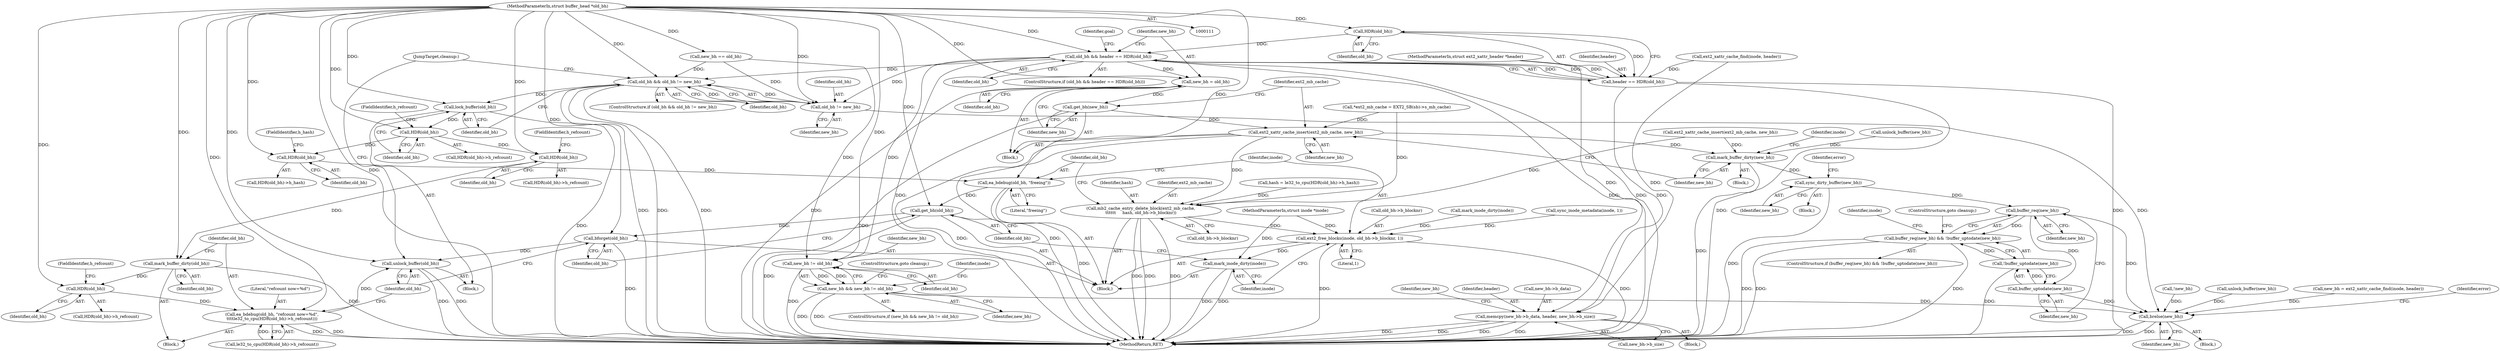 digraph "0_linux_be0726d33cb8f411945884664924bed3cb8c70ee_11@pointer" {
"1000192" [label="(Call,HDR(old_bh))"];
"1000113" [label="(MethodParameterIn,struct buffer_head *old_bh)"];
"1000188" [label="(Call,old_bh && header == HDR(old_bh))"];
"1000195" [label="(Call,new_bh = old_bh)"];
"1000198" [label="(Call,get_bh(new_bh))"];
"1000200" [label="(Call,ext2_xattr_cache_insert(ext2_mb_cache, new_bh))"];
"1000269" [label="(Call,mark_buffer_dirty(new_bh))"];
"1000275" [label="(Call,sync_dirty_buffer(new_bh))"];
"1000283" [label="(Call,buffer_req(new_bh))"];
"1000282" [label="(Call,buffer_req(new_bh) && !buffer_uptodate(new_bh))"];
"1000286" [label="(Call,buffer_uptodate(new_bh))"];
"1000285" [label="(Call,!buffer_uptodate(new_bh))"];
"1000416" [label="(Call,brelse(new_bh))"];
"1000367" [label="(Call,mb2_cache_entry_delete_block(ext2_mb_cache,\n\t\t\t\t\t\t     hash, old_bh->b_blocknr))"];
"1000376" [label="(Call,ext2_free_blocks(inode, old_bh->b_blocknr, 1))"];
"1000382" [label="(Call,mark_inode_dirty(inode))"];
"1000325" [label="(Call,new_bh != old_bh)"];
"1000323" [label="(Call,new_bh && new_bh != old_bh)"];
"1000342" [label="(Call,old_bh && old_bh != new_bh)"];
"1000348" [label="(Call,lock_buffer(old_bh))"];
"1000353" [label="(Call,HDR(old_bh))"];
"1000364" [label="(Call,HDR(old_bh))"];
"1000373" [label="(Call,ea_bdebug(old_bh, \"freeing\"))"];
"1000384" [label="(Call,get_bh(old_bh))"];
"1000386" [label="(Call,bforget(old_bh))"];
"1000413" [label="(Call,unlock_buffer(old_bh))"];
"1000393" [label="(Call,HDR(old_bh))"];
"1000403" [label="(Call,mark_buffer_dirty(old_bh))"];
"1000410" [label="(Call,HDR(old_bh))"];
"1000405" [label="(Call,ea_bdebug(old_bh, \"refcount now=%d\",\n\t\t\t\tle32_to_cpu(HDR(old_bh)->h_refcount)))"];
"1000344" [label="(Call,old_bh != new_bh)"];
"1000190" [label="(Call,header == HDR(old_bh))"];
"1000252" [label="(Call,memcpy(new_bh->b_data, header, new_bh->b_size))"];
"1000404" [label="(Identifier,old_bh)"];
"1000281" [label="(ControlStructure,if (buffer_req(new_bh) && !buffer_uptodate(new_bh)))"];
"1000381" [label="(Literal,1)"];
"1000334" [label="(ControlStructure,goto cleanup;)"];
"1000354" [label="(Identifier,old_bh)"];
"1000195" [label="(Call,new_bh = old_bh)"];
"1000409" [label="(Call,HDR(old_bh)->h_refcount)"];
"1000282" [label="(Call,buffer_req(new_bh) && !buffer_uptodate(new_bh))"];
"1000363" [label="(Call,HDR(old_bh)->h_hash)"];
"1000330" [label="(Identifier,inode)"];
"1000386" [label="(Call,bforget(old_bh))"];
"1000411" [label="(Identifier,old_bh)"];
"1000192" [label="(Call,HDR(old_bh))"];
"1000257" [label="(Call,new_bh->b_size)"];
"1000370" [label="(Call,old_bh->b_blocknr)"];
"1000112" [label="(MethodParameterIn,struct inode *inode)"];
"1000198" [label="(Call,get_bh(new_bh))"];
"1000378" [label="(Call,old_bh->b_blocknr)"];
"1000394" [label="(Identifier,old_bh)"];
"1000413" [label="(Call,unlock_buffer(old_bh))"];
"1000342" [label="(Call,old_bh && old_bh != new_bh)"];
"1000276" [label="(Identifier,new_bh)"];
"1000193" [label="(Identifier,old_bh)"];
"1000364" [label="(Call,HDR(old_bh))"];
"1000189" [label="(Identifier,old_bh)"];
"1000345" [label="(Identifier,old_bh)"];
"1000236" [label="(Call,!new_bh)"];
"1000393" [label="(Call,HDR(old_bh))"];
"1000392" [label="(Call,HDR(old_bh)->h_refcount)"];
"1000114" [label="(MethodParameterIn,struct ext2_xattr_header *header)"];
"1000166" [label="(Call,unlock_buffer(new_bh))"];
"1000385" [label="(Identifier,old_bh)"];
"1000194" [label="(Block,)"];
"1000344" [label="(Call,old_bh != new_bh)"];
"1000417" [label="(Identifier,new_bh)"];
"1000408" [label="(Call,le32_to_cpu(HDR(old_bh)->h_refcount))"];
"1000405" [label="(Call,ea_bdebug(old_bh, \"refcount now=%d\",\n\t\t\t\tle32_to_cpu(HDR(old_bh)->h_refcount)))"];
"1000375" [label="(Literal,\"freeing\")"];
"1000261" [label="(Identifier,new_bh)"];
"1000325" [label="(Call,new_bh != old_bh)"];
"1000346" [label="(Identifier,new_bh)"];
"1000284" [label="(Identifier,new_bh)"];
"1000275" [label="(Call,sync_dirty_buffer(new_bh))"];
"1000415" [label="(JumpTarget,cleanup:)"];
"1000252" [label="(Call,memcpy(new_bh->b_data, header, new_bh->b_size))"];
"1000274" [label="(Block,)"];
"1000366" [label="(FieldIdentifier,h_hash)"];
"1000376" [label="(Call,ext2_free_blocks(inode, old_bh->b_blocknr, 1))"];
"1000128" [label="(Call,*ext2_mb_cache = EXT2_SB(sb)->s_mb_cache)"];
"1000207" [label="(Identifier,goal)"];
"1000324" [label="(Identifier,new_bh)"];
"1000199" [label="(Identifier,new_bh)"];
"1000341" [label="(ControlStructure,if (old_bh && old_bh != new_bh))"];
"1000137" [label="(Call,new_bh = ext2_xattr_cache_find(inode, header))"];
"1000204" [label="(Block,)"];
"1000285" [label="(Call,!buffer_uptodate(new_bh))"];
"1000269" [label="(Call,mark_buffer_dirty(new_bh))"];
"1000191" [label="(Identifier,header)"];
"1000256" [label="(Identifier,header)"];
"1000188" [label="(Call,old_bh && header == HDR(old_bh))"];
"1000352" [label="(Call,HDR(old_bh)->h_refcount)"];
"1000416" [label="(Call,brelse(new_bh))"];
"1000327" [label="(Identifier,old_bh)"];
"1000365" [label="(Identifier,old_bh)"];
"1000336" [label="(Call,mark_inode_dirty(inode))"];
"1000373" [label="(Call,ea_bdebug(old_bh, \"freeing\"))"];
"1000283" [label="(Call,buffer_req(new_bh))"];
"1000323" [label="(Call,new_bh && new_bh != old_bh)"];
"1000353" [label="(Call,HDR(old_bh))"];
"1000412" [label="(FieldIdentifier,h_refcount)"];
"1000387" [label="(Identifier,old_bh)"];
"1000253" [label="(Call,new_bh->b_data)"];
"1000395" [label="(FieldIdentifier,h_refcount)"];
"1000374" [label="(Identifier,old_bh)"];
"1000270" [label="(Identifier,new_bh)"];
"1000113" [label="(MethodParameterIn,struct buffer_head *old_bh)"];
"1000311" [label="(Call,sync_inode_metadata(inode, 1))"];
"1000347" [label="(Block,)"];
"1000349" [label="(Identifier,old_bh)"];
"1000383" [label="(Identifier,inode)"];
"1000382" [label="(Call,mark_inode_dirty(inode))"];
"1000202" [label="(Identifier,new_bh)"];
"1000197" [label="(Identifier,old_bh)"];
"1000287" [label="(Identifier,new_bh)"];
"1000407" [label="(Literal,\"refcount now=%d\")"];
"1000367" [label="(Call,mb2_cache_entry_delete_block(ext2_mb_cache,\n\t\t\t\t\t\t     hash, old_bh->b_blocknr))"];
"1000187" [label="(ControlStructure,if (old_bh && header == HDR(old_bh)))"];
"1000326" [label="(Identifier,new_bh)"];
"1000414" [label="(Identifier,old_bh)"];
"1000196" [label="(Identifier,new_bh)"];
"1000360" [label="(Call,hash = le32_to_cpu(HDR(old_bh)->h_hash))"];
"1000286" [label="(Call,buffer_uptodate(new_bh))"];
"1000403" [label="(Call,mark_buffer_dirty(old_bh))"];
"1000146" [label="(Call,new_bh == old_bh)"];
"1000190" [label="(Call,header == HDR(old_bh))"];
"1000384" [label="(Call,get_bh(old_bh))"];
"1000369" [label="(Identifier,hash)"];
"1000200" [label="(Call,ext2_xattr_cache_insert(ext2_mb_cache, new_bh))"];
"1000348" [label="(Call,lock_buffer(old_bh))"];
"1000115" [label="(Block,)"];
"1000273" [label="(Identifier,inode)"];
"1000136" [label="(Block,)"];
"1000355" [label="(FieldIdentifier,h_refcount)"];
"1000377" [label="(Identifier,inode)"];
"1000406" [label="(Identifier,old_bh)"];
"1000184" [label="(Call,unlock_buffer(new_bh))"];
"1000292" [label="(Identifier,inode)"];
"1000201" [label="(Identifier,ext2_mb_cache)"];
"1000139" [label="(Call,ext2_xattr_cache_find(inode, header))"];
"1000420" [label="(MethodReturn,RET)"];
"1000419" [label="(Identifier,error)"];
"1000288" [label="(ControlStructure,goto cleanup;)"];
"1000322" [label="(ControlStructure,if (new_bh && new_bh != old_bh))"];
"1000410" [label="(Call,HDR(old_bh))"];
"1000264" [label="(Call,ext2_xattr_cache_insert(ext2_mb_cache, new_bh))"];
"1000278" [label="(Identifier,error)"];
"1000389" [label="(Block,)"];
"1000343" [label="(Identifier,old_bh)"];
"1000368" [label="(Identifier,ext2_mb_cache)"];
"1000358" [label="(Block,)"];
"1000192" -> "1000190"  [label="AST: "];
"1000192" -> "1000193"  [label="CFG: "];
"1000193" -> "1000192"  [label="AST: "];
"1000190" -> "1000192"  [label="CFG: "];
"1000192" -> "1000188"  [label="DDG: "];
"1000192" -> "1000190"  [label="DDG: "];
"1000113" -> "1000192"  [label="DDG: "];
"1000113" -> "1000111"  [label="AST: "];
"1000113" -> "1000420"  [label="DDG: "];
"1000113" -> "1000146"  [label="DDG: "];
"1000113" -> "1000188"  [label="DDG: "];
"1000113" -> "1000195"  [label="DDG: "];
"1000113" -> "1000325"  [label="DDG: "];
"1000113" -> "1000342"  [label="DDG: "];
"1000113" -> "1000344"  [label="DDG: "];
"1000113" -> "1000348"  [label="DDG: "];
"1000113" -> "1000353"  [label="DDG: "];
"1000113" -> "1000364"  [label="DDG: "];
"1000113" -> "1000373"  [label="DDG: "];
"1000113" -> "1000384"  [label="DDG: "];
"1000113" -> "1000386"  [label="DDG: "];
"1000113" -> "1000393"  [label="DDG: "];
"1000113" -> "1000403"  [label="DDG: "];
"1000113" -> "1000405"  [label="DDG: "];
"1000113" -> "1000410"  [label="DDG: "];
"1000113" -> "1000413"  [label="DDG: "];
"1000188" -> "1000187"  [label="AST: "];
"1000188" -> "1000189"  [label="CFG: "];
"1000188" -> "1000190"  [label="CFG: "];
"1000189" -> "1000188"  [label="AST: "];
"1000190" -> "1000188"  [label="AST: "];
"1000196" -> "1000188"  [label="CFG: "];
"1000207" -> "1000188"  [label="CFG: "];
"1000188" -> "1000420"  [label="DDG: "];
"1000188" -> "1000420"  [label="DDG: "];
"1000188" -> "1000420"  [label="DDG: "];
"1000190" -> "1000188"  [label="DDG: "];
"1000190" -> "1000188"  [label="DDG: "];
"1000188" -> "1000195"  [label="DDG: "];
"1000188" -> "1000325"  [label="DDG: "];
"1000188" -> "1000342"  [label="DDG: "];
"1000188" -> "1000344"  [label="DDG: "];
"1000195" -> "1000194"  [label="AST: "];
"1000195" -> "1000197"  [label="CFG: "];
"1000196" -> "1000195"  [label="AST: "];
"1000197" -> "1000195"  [label="AST: "];
"1000199" -> "1000195"  [label="CFG: "];
"1000195" -> "1000420"  [label="DDG: "];
"1000195" -> "1000198"  [label="DDG: "];
"1000198" -> "1000194"  [label="AST: "];
"1000198" -> "1000199"  [label="CFG: "];
"1000199" -> "1000198"  [label="AST: "];
"1000201" -> "1000198"  [label="CFG: "];
"1000198" -> "1000420"  [label="DDG: "];
"1000198" -> "1000200"  [label="DDG: "];
"1000200" -> "1000194"  [label="AST: "];
"1000200" -> "1000202"  [label="CFG: "];
"1000201" -> "1000200"  [label="AST: "];
"1000202" -> "1000200"  [label="AST: "];
"1000270" -> "1000200"  [label="CFG: "];
"1000200" -> "1000420"  [label="DDG: "];
"1000200" -> "1000420"  [label="DDG: "];
"1000128" -> "1000200"  [label="DDG: "];
"1000200" -> "1000269"  [label="DDG: "];
"1000200" -> "1000367"  [label="DDG: "];
"1000269" -> "1000136"  [label="AST: "];
"1000269" -> "1000270"  [label="CFG: "];
"1000270" -> "1000269"  [label="AST: "];
"1000273" -> "1000269"  [label="CFG: "];
"1000269" -> "1000420"  [label="DDG: "];
"1000184" -> "1000269"  [label="DDG: "];
"1000264" -> "1000269"  [label="DDG: "];
"1000269" -> "1000275"  [label="DDG: "];
"1000275" -> "1000274"  [label="AST: "];
"1000275" -> "1000276"  [label="CFG: "];
"1000276" -> "1000275"  [label="AST: "];
"1000278" -> "1000275"  [label="CFG: "];
"1000275" -> "1000420"  [label="DDG: "];
"1000275" -> "1000283"  [label="DDG: "];
"1000283" -> "1000282"  [label="AST: "];
"1000283" -> "1000284"  [label="CFG: "];
"1000284" -> "1000283"  [label="AST: "];
"1000287" -> "1000283"  [label="CFG: "];
"1000282" -> "1000283"  [label="CFG: "];
"1000283" -> "1000282"  [label="DDG: "];
"1000283" -> "1000286"  [label="DDG: "];
"1000283" -> "1000416"  [label="DDG: "];
"1000282" -> "1000281"  [label="AST: "];
"1000282" -> "1000285"  [label="CFG: "];
"1000285" -> "1000282"  [label="AST: "];
"1000288" -> "1000282"  [label="CFG: "];
"1000292" -> "1000282"  [label="CFG: "];
"1000282" -> "1000420"  [label="DDG: "];
"1000282" -> "1000420"  [label="DDG: "];
"1000282" -> "1000420"  [label="DDG: "];
"1000285" -> "1000282"  [label="DDG: "];
"1000286" -> "1000285"  [label="AST: "];
"1000286" -> "1000287"  [label="CFG: "];
"1000287" -> "1000286"  [label="AST: "];
"1000285" -> "1000286"  [label="CFG: "];
"1000286" -> "1000285"  [label="DDG: "];
"1000286" -> "1000416"  [label="DDG: "];
"1000285" -> "1000420"  [label="DDG: "];
"1000416" -> "1000115"  [label="AST: "];
"1000416" -> "1000417"  [label="CFG: "];
"1000417" -> "1000416"  [label="AST: "];
"1000419" -> "1000416"  [label="CFG: "];
"1000416" -> "1000420"  [label="DDG: "];
"1000416" -> "1000420"  [label="DDG: "];
"1000236" -> "1000416"  [label="DDG: "];
"1000166" -> "1000416"  [label="DDG: "];
"1000323" -> "1000416"  [label="DDG: "];
"1000344" -> "1000416"  [label="DDG: "];
"1000137" -> "1000416"  [label="DDG: "];
"1000367" -> "1000358"  [label="AST: "];
"1000367" -> "1000370"  [label="CFG: "];
"1000368" -> "1000367"  [label="AST: "];
"1000369" -> "1000367"  [label="AST: "];
"1000370" -> "1000367"  [label="AST: "];
"1000374" -> "1000367"  [label="CFG: "];
"1000367" -> "1000420"  [label="DDG: "];
"1000367" -> "1000420"  [label="DDG: "];
"1000367" -> "1000420"  [label="DDG: "];
"1000264" -> "1000367"  [label="DDG: "];
"1000128" -> "1000367"  [label="DDG: "];
"1000360" -> "1000367"  [label="DDG: "];
"1000367" -> "1000376"  [label="DDG: "];
"1000376" -> "1000358"  [label="AST: "];
"1000376" -> "1000381"  [label="CFG: "];
"1000377" -> "1000376"  [label="AST: "];
"1000378" -> "1000376"  [label="AST: "];
"1000381" -> "1000376"  [label="AST: "];
"1000383" -> "1000376"  [label="CFG: "];
"1000376" -> "1000420"  [label="DDG: "];
"1000376" -> "1000420"  [label="DDG: "];
"1000311" -> "1000376"  [label="DDG: "];
"1000336" -> "1000376"  [label="DDG: "];
"1000112" -> "1000376"  [label="DDG: "];
"1000376" -> "1000382"  [label="DDG: "];
"1000382" -> "1000358"  [label="AST: "];
"1000382" -> "1000383"  [label="CFG: "];
"1000383" -> "1000382"  [label="AST: "];
"1000385" -> "1000382"  [label="CFG: "];
"1000382" -> "1000420"  [label="DDG: "];
"1000382" -> "1000420"  [label="DDG: "];
"1000112" -> "1000382"  [label="DDG: "];
"1000325" -> "1000323"  [label="AST: "];
"1000325" -> "1000327"  [label="CFG: "];
"1000326" -> "1000325"  [label="AST: "];
"1000327" -> "1000325"  [label="AST: "];
"1000323" -> "1000325"  [label="CFG: "];
"1000325" -> "1000420"  [label="DDG: "];
"1000325" -> "1000323"  [label="DDG: "];
"1000325" -> "1000323"  [label="DDG: "];
"1000146" -> "1000325"  [label="DDG: "];
"1000323" -> "1000322"  [label="AST: "];
"1000323" -> "1000324"  [label="CFG: "];
"1000324" -> "1000323"  [label="AST: "];
"1000330" -> "1000323"  [label="CFG: "];
"1000334" -> "1000323"  [label="CFG: "];
"1000323" -> "1000420"  [label="DDG: "];
"1000323" -> "1000420"  [label="DDG: "];
"1000342" -> "1000341"  [label="AST: "];
"1000342" -> "1000343"  [label="CFG: "];
"1000342" -> "1000344"  [label="CFG: "];
"1000343" -> "1000342"  [label="AST: "];
"1000344" -> "1000342"  [label="AST: "];
"1000349" -> "1000342"  [label="CFG: "];
"1000415" -> "1000342"  [label="CFG: "];
"1000342" -> "1000420"  [label="DDG: "];
"1000342" -> "1000420"  [label="DDG: "];
"1000342" -> "1000420"  [label="DDG: "];
"1000146" -> "1000342"  [label="DDG: "];
"1000344" -> "1000342"  [label="DDG: "];
"1000344" -> "1000342"  [label="DDG: "];
"1000342" -> "1000348"  [label="DDG: "];
"1000348" -> "1000347"  [label="AST: "];
"1000348" -> "1000349"  [label="CFG: "];
"1000349" -> "1000348"  [label="AST: "];
"1000354" -> "1000348"  [label="CFG: "];
"1000348" -> "1000420"  [label="DDG: "];
"1000348" -> "1000353"  [label="DDG: "];
"1000353" -> "1000352"  [label="AST: "];
"1000353" -> "1000354"  [label="CFG: "];
"1000354" -> "1000353"  [label="AST: "];
"1000355" -> "1000353"  [label="CFG: "];
"1000353" -> "1000364"  [label="DDG: "];
"1000353" -> "1000393"  [label="DDG: "];
"1000364" -> "1000363"  [label="AST: "];
"1000364" -> "1000365"  [label="CFG: "];
"1000365" -> "1000364"  [label="AST: "];
"1000366" -> "1000364"  [label="CFG: "];
"1000364" -> "1000373"  [label="DDG: "];
"1000373" -> "1000358"  [label="AST: "];
"1000373" -> "1000375"  [label="CFG: "];
"1000374" -> "1000373"  [label="AST: "];
"1000375" -> "1000373"  [label="AST: "];
"1000377" -> "1000373"  [label="CFG: "];
"1000373" -> "1000420"  [label="DDG: "];
"1000373" -> "1000384"  [label="DDG: "];
"1000384" -> "1000358"  [label="AST: "];
"1000384" -> "1000385"  [label="CFG: "];
"1000385" -> "1000384"  [label="AST: "];
"1000387" -> "1000384"  [label="CFG: "];
"1000384" -> "1000420"  [label="DDG: "];
"1000384" -> "1000386"  [label="DDG: "];
"1000386" -> "1000358"  [label="AST: "];
"1000386" -> "1000387"  [label="CFG: "];
"1000387" -> "1000386"  [label="AST: "];
"1000414" -> "1000386"  [label="CFG: "];
"1000386" -> "1000420"  [label="DDG: "];
"1000386" -> "1000413"  [label="DDG: "];
"1000413" -> "1000347"  [label="AST: "];
"1000413" -> "1000414"  [label="CFG: "];
"1000414" -> "1000413"  [label="AST: "];
"1000415" -> "1000413"  [label="CFG: "];
"1000413" -> "1000420"  [label="DDG: "];
"1000413" -> "1000420"  [label="DDG: "];
"1000405" -> "1000413"  [label="DDG: "];
"1000393" -> "1000392"  [label="AST: "];
"1000393" -> "1000394"  [label="CFG: "];
"1000394" -> "1000393"  [label="AST: "];
"1000395" -> "1000393"  [label="CFG: "];
"1000393" -> "1000403"  [label="DDG: "];
"1000403" -> "1000389"  [label="AST: "];
"1000403" -> "1000404"  [label="CFG: "];
"1000404" -> "1000403"  [label="AST: "];
"1000406" -> "1000403"  [label="CFG: "];
"1000403" -> "1000420"  [label="DDG: "];
"1000403" -> "1000410"  [label="DDG: "];
"1000410" -> "1000409"  [label="AST: "];
"1000410" -> "1000411"  [label="CFG: "];
"1000411" -> "1000410"  [label="AST: "];
"1000412" -> "1000410"  [label="CFG: "];
"1000410" -> "1000405"  [label="DDG: "];
"1000405" -> "1000389"  [label="AST: "];
"1000405" -> "1000408"  [label="CFG: "];
"1000406" -> "1000405"  [label="AST: "];
"1000407" -> "1000405"  [label="AST: "];
"1000408" -> "1000405"  [label="AST: "];
"1000414" -> "1000405"  [label="CFG: "];
"1000405" -> "1000420"  [label="DDG: "];
"1000405" -> "1000420"  [label="DDG: "];
"1000408" -> "1000405"  [label="DDG: "];
"1000344" -> "1000346"  [label="CFG: "];
"1000345" -> "1000344"  [label="AST: "];
"1000346" -> "1000344"  [label="AST: "];
"1000146" -> "1000344"  [label="DDG: "];
"1000191" -> "1000190"  [label="AST: "];
"1000190" -> "1000420"  [label="DDG: "];
"1000190" -> "1000420"  [label="DDG: "];
"1000139" -> "1000190"  [label="DDG: "];
"1000114" -> "1000190"  [label="DDG: "];
"1000190" -> "1000252"  [label="DDG: "];
"1000252" -> "1000204"  [label="AST: "];
"1000252" -> "1000257"  [label="CFG: "];
"1000253" -> "1000252"  [label="AST: "];
"1000256" -> "1000252"  [label="AST: "];
"1000257" -> "1000252"  [label="AST: "];
"1000261" -> "1000252"  [label="CFG: "];
"1000252" -> "1000420"  [label="DDG: "];
"1000252" -> "1000420"  [label="DDG: "];
"1000252" -> "1000420"  [label="DDG: "];
"1000252" -> "1000420"  [label="DDG: "];
"1000139" -> "1000252"  [label="DDG: "];
"1000114" -> "1000252"  [label="DDG: "];
}
